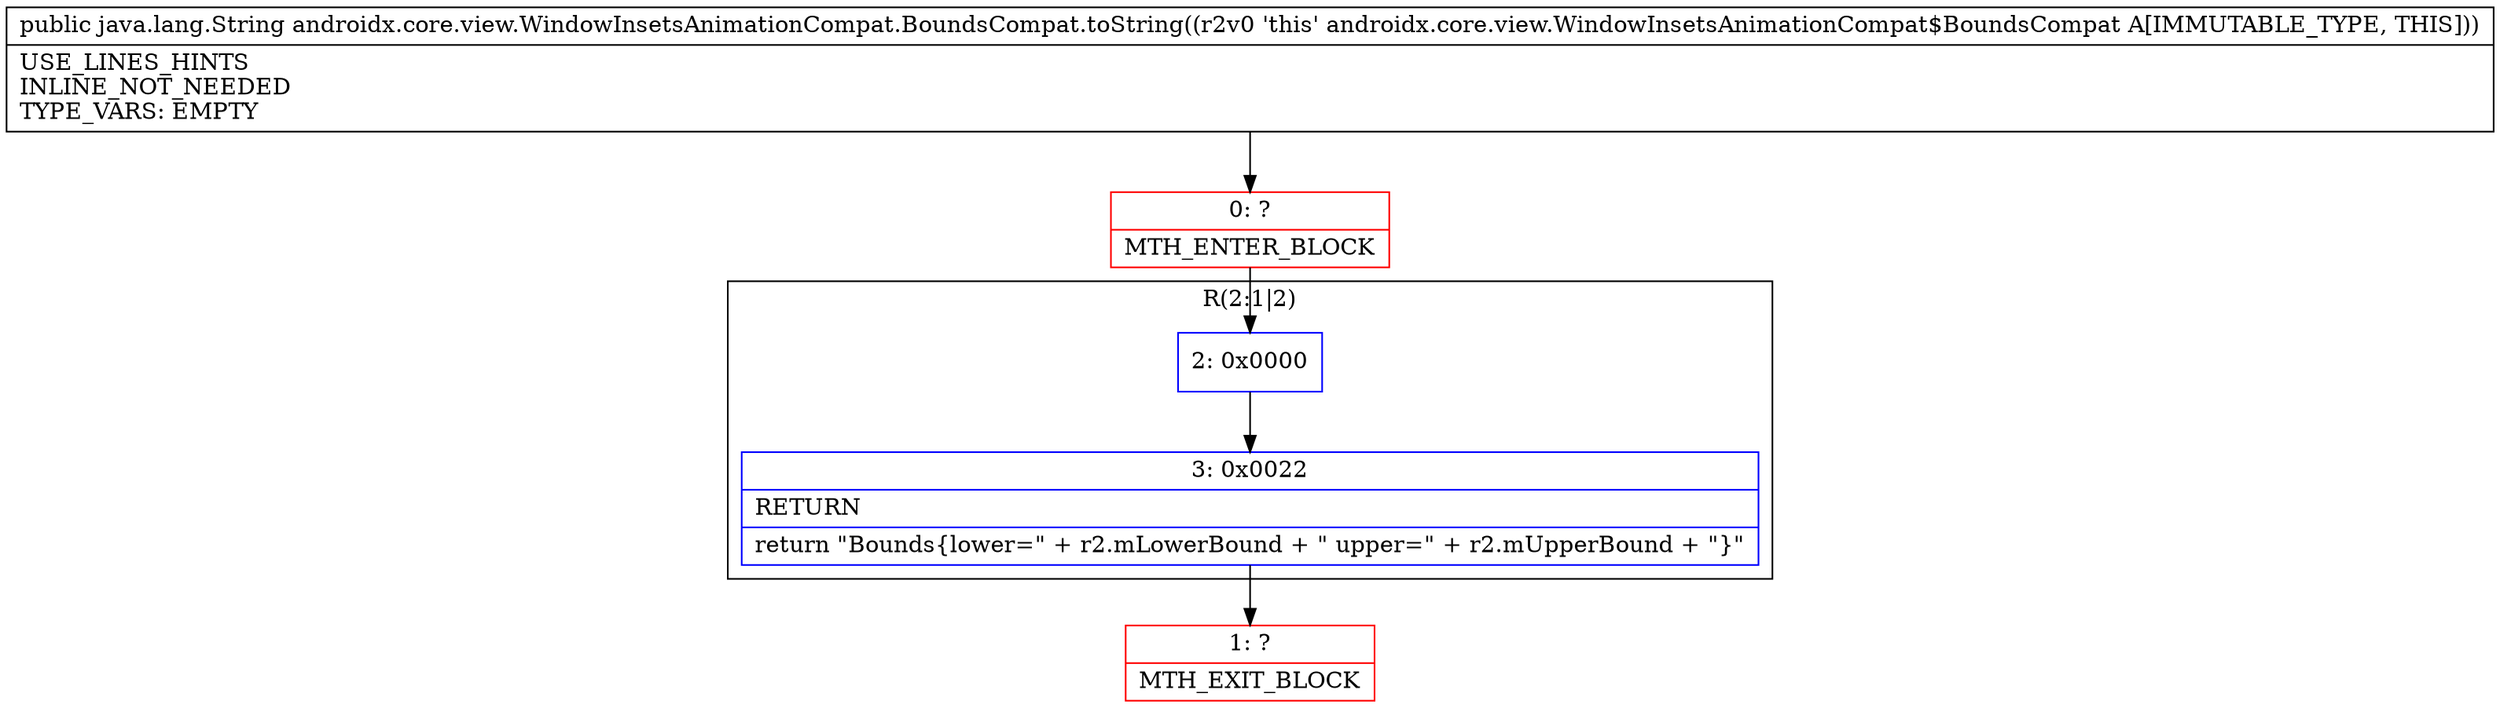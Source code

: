 digraph "CFG forandroidx.core.view.WindowInsetsAnimationCompat.BoundsCompat.toString()Ljava\/lang\/String;" {
subgraph cluster_Region_1560200225 {
label = "R(2:1|2)";
node [shape=record,color=blue];
Node_2 [shape=record,label="{2\:\ 0x0000}"];
Node_3 [shape=record,label="{3\:\ 0x0022|RETURN\l|return \"Bounds\{lower=\" + r2.mLowerBound + \" upper=\" + r2.mUpperBound + \"\}\"\l}"];
}
Node_0 [shape=record,color=red,label="{0\:\ ?|MTH_ENTER_BLOCK\l}"];
Node_1 [shape=record,color=red,label="{1\:\ ?|MTH_EXIT_BLOCK\l}"];
MethodNode[shape=record,label="{public java.lang.String androidx.core.view.WindowInsetsAnimationCompat.BoundsCompat.toString((r2v0 'this' androidx.core.view.WindowInsetsAnimationCompat$BoundsCompat A[IMMUTABLE_TYPE, THIS]))  | USE_LINES_HINTS\lINLINE_NOT_NEEDED\lTYPE_VARS: EMPTY\l}"];
MethodNode -> Node_0;Node_2 -> Node_3;
Node_3 -> Node_1;
Node_0 -> Node_2;
}


